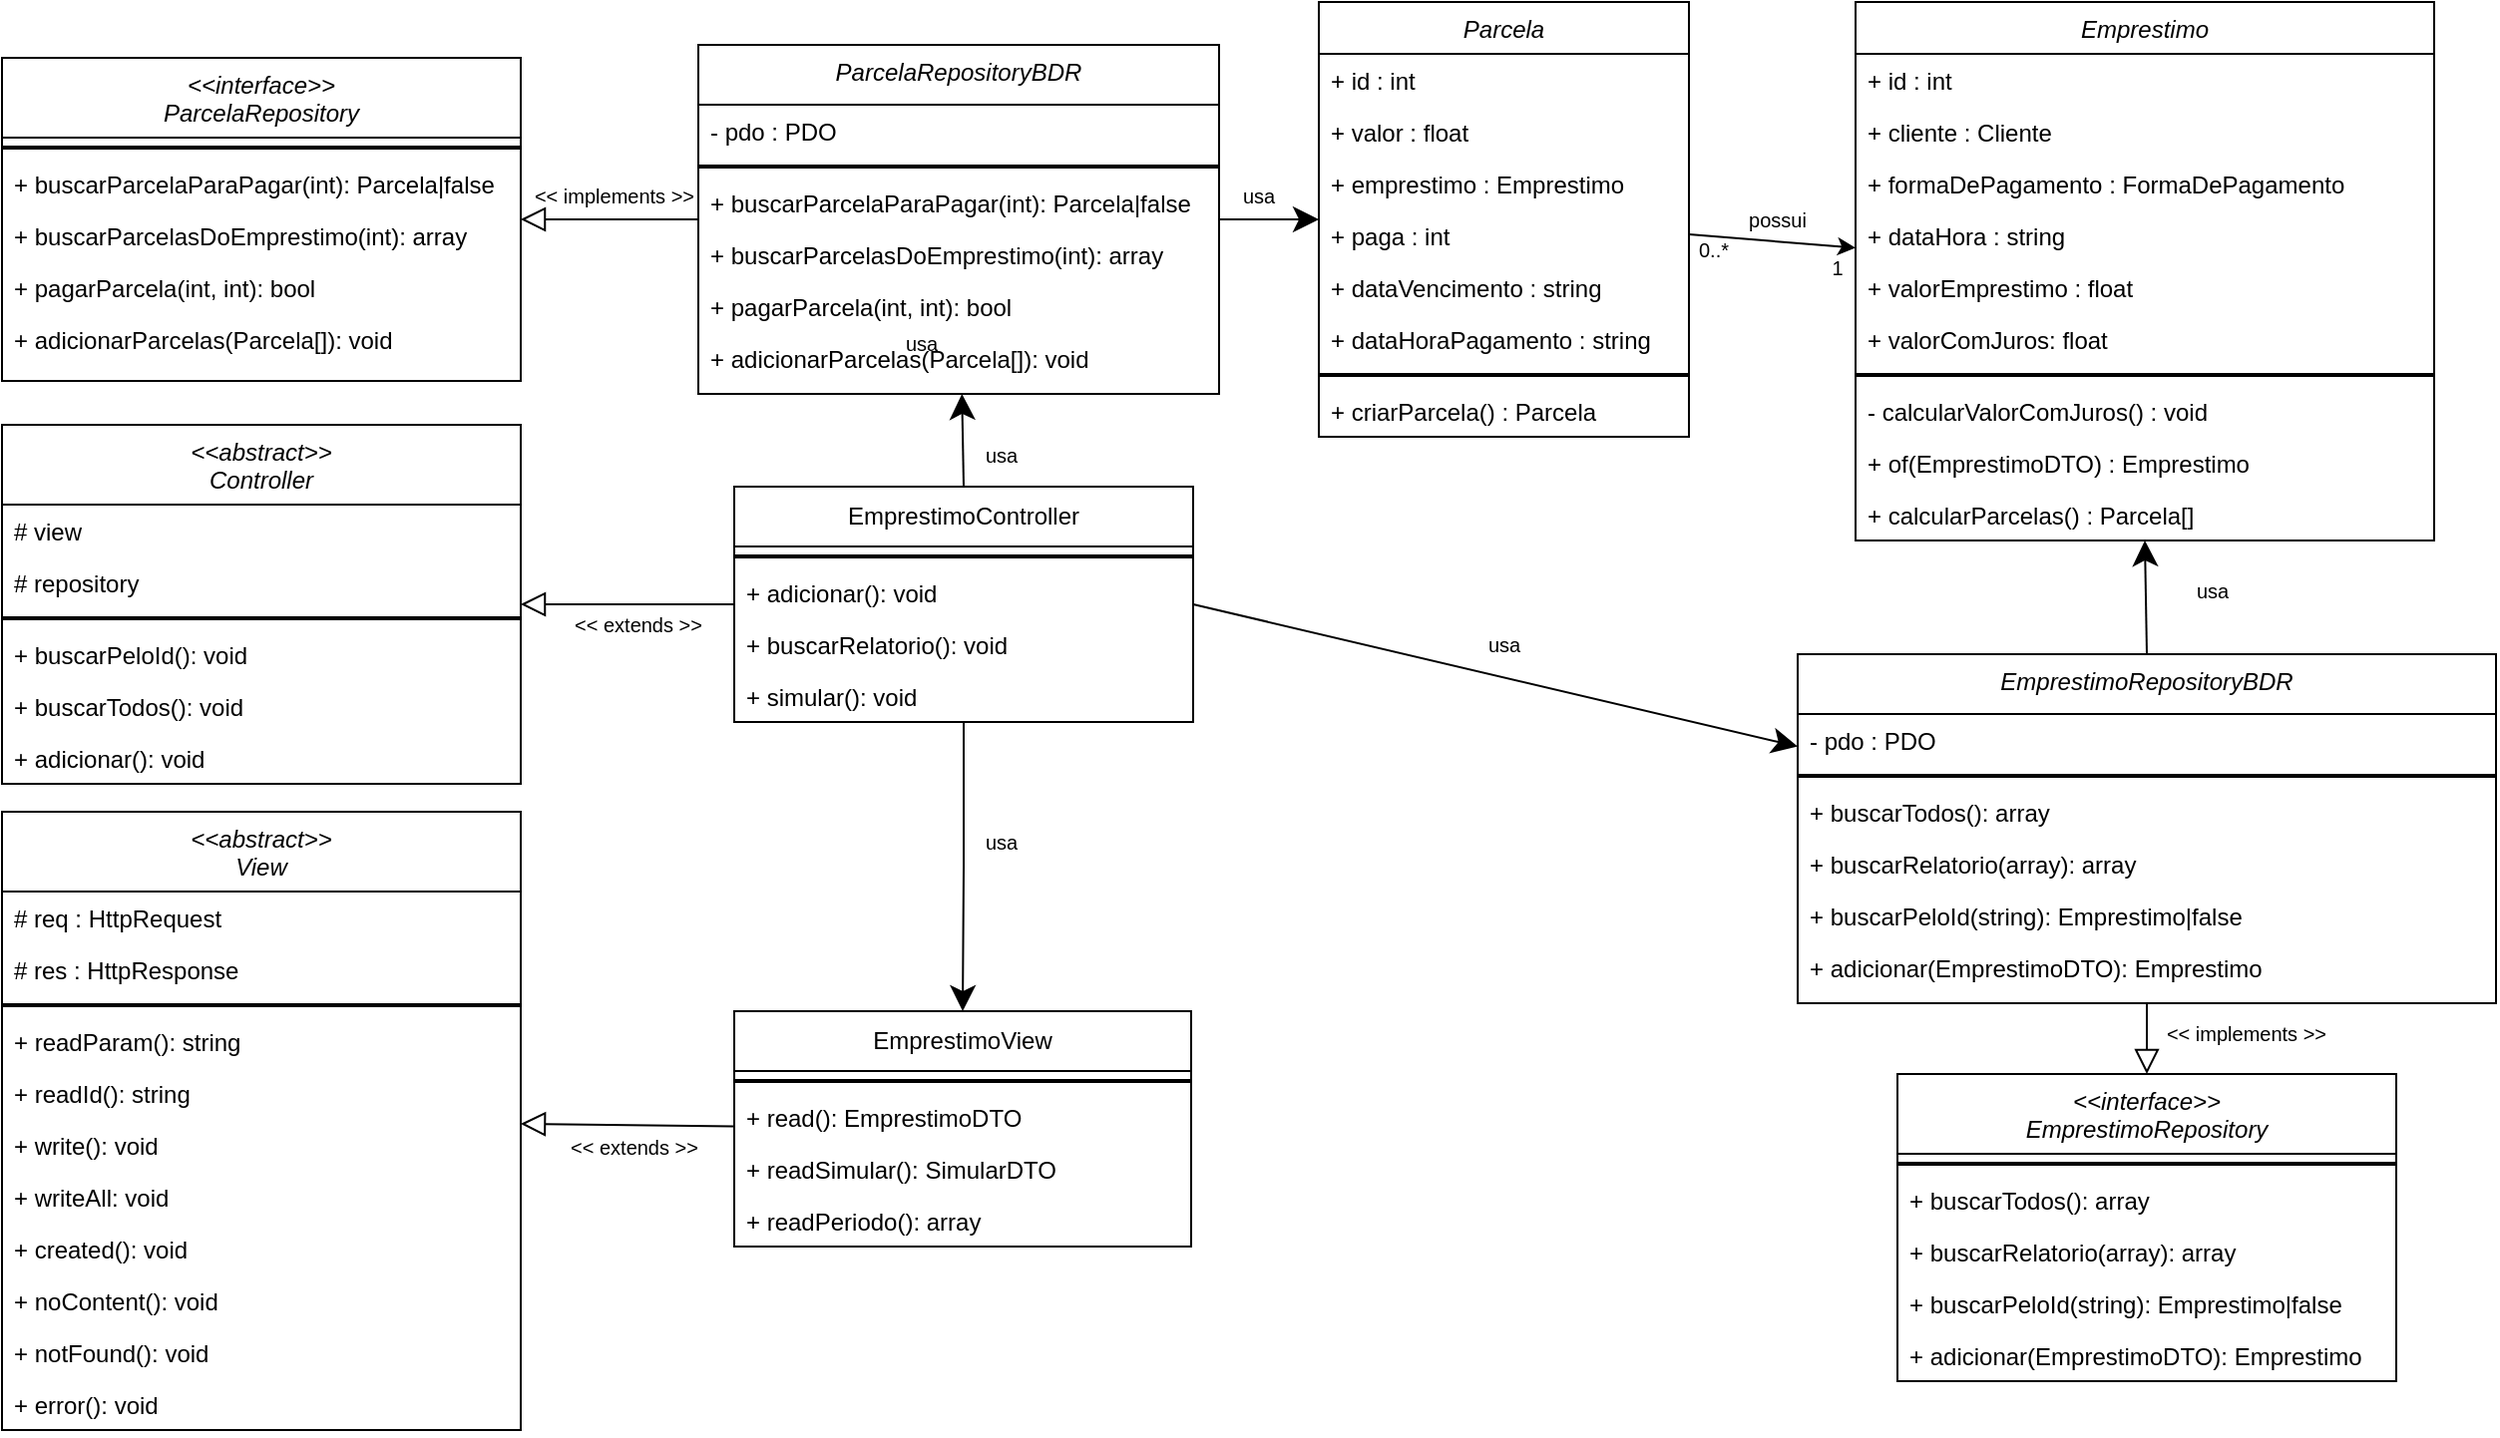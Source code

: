 <mxfile version="24.2.5" type="device">
  <diagram id="C5RBs43oDa-KdzZeNtuy" name="Page-1">
    <mxGraphModel dx="2193" dy="796" grid="1" gridSize="10" guides="1" tooltips="1" connect="1" arrows="1" fold="1" page="1" pageScale="1" pageWidth="827" pageHeight="1169" math="0" shadow="0">
      <root>
        <mxCell id="WIyWlLk6GJQsqaUBKTNV-0" />
        <mxCell id="WIyWlLk6GJQsqaUBKTNV-1" parent="WIyWlLk6GJQsqaUBKTNV-0" />
        <mxCell id="zkfFHV4jXpPFQw0GAbJ--0" value="Emprestimo" style="swimlane;fontStyle=2;align=center;verticalAlign=top;childLayout=stackLayout;horizontal=1;startSize=26;horizontalStack=0;resizeParent=1;resizeLast=0;collapsible=1;marginBottom=0;rounded=0;shadow=0;strokeWidth=1;" parent="WIyWlLk6GJQsqaUBKTNV-1" vertex="1">
          <mxGeometry x="629" y="258" width="290" height="270" as="geometry">
            <mxRectangle x="230" y="140" width="160" height="26" as="alternateBounds" />
          </mxGeometry>
        </mxCell>
        <mxCell id="zkfFHV4jXpPFQw0GAbJ--1" value="+ id : int" style="text;align=left;verticalAlign=top;spacingLeft=4;spacingRight=4;overflow=hidden;rotatable=0;points=[[0,0.5],[1,0.5]];portConstraint=eastwest;" parent="zkfFHV4jXpPFQw0GAbJ--0" vertex="1">
          <mxGeometry y="26" width="290" height="26" as="geometry" />
        </mxCell>
        <mxCell id="zkfFHV4jXpPFQw0GAbJ--2" value="+ cliente : Cliente" style="text;align=left;verticalAlign=top;spacingLeft=4;spacingRight=4;overflow=hidden;rotatable=0;points=[[0,0.5],[1,0.5]];portConstraint=eastwest;rounded=0;shadow=0;html=0;" parent="zkfFHV4jXpPFQw0GAbJ--0" vertex="1">
          <mxGeometry y="52" width="290" height="26" as="geometry" />
        </mxCell>
        <mxCell id="zkfFHV4jXpPFQw0GAbJ--3" value="+ formaDePagamento : FormaDePagamento" style="text;align=left;verticalAlign=top;spacingLeft=4;spacingRight=4;overflow=hidden;rotatable=0;points=[[0,0.5],[1,0.5]];portConstraint=eastwest;rounded=0;shadow=0;html=0;" parent="zkfFHV4jXpPFQw0GAbJ--0" vertex="1">
          <mxGeometry y="78" width="290" height="26" as="geometry" />
        </mxCell>
        <mxCell id="FDm9K9OgZXYlGnzYdE6Z-0" value="+ dataHora : string" style="text;align=left;verticalAlign=top;spacingLeft=4;spacingRight=4;overflow=hidden;rotatable=0;points=[[0,0.5],[1,0.5]];portConstraint=eastwest;" parent="zkfFHV4jXpPFQw0GAbJ--0" vertex="1">
          <mxGeometry y="104" width="290" height="26" as="geometry" />
        </mxCell>
        <mxCell id="zkfFHV4jXpPFQw0GAbJ--5" value="+ valorEmprestimo : float&#xa;" style="text;align=left;verticalAlign=top;spacingLeft=4;spacingRight=4;overflow=hidden;rotatable=0;points=[[0,0.5],[1,0.5]];portConstraint=eastwest;" parent="zkfFHV4jXpPFQw0GAbJ--0" vertex="1">
          <mxGeometry y="130" width="290" height="26" as="geometry" />
        </mxCell>
        <mxCell id="xhmtxkkdUhrxXhgRXGaF-22" value="+ valorComJuros: float&#xa;" style="text;align=left;verticalAlign=top;spacingLeft=4;spacingRight=4;overflow=hidden;rotatable=0;points=[[0,0.5],[1,0.5]];portConstraint=eastwest;" parent="zkfFHV4jXpPFQw0GAbJ--0" vertex="1">
          <mxGeometry y="156" width="290" height="26" as="geometry" />
        </mxCell>
        <mxCell id="zfqGbD3eHQCys-1M-Mq3-1" value="" style="line;strokeWidth=2;html=1;" parent="zkfFHV4jXpPFQw0GAbJ--0" vertex="1">
          <mxGeometry y="182" width="290" height="10" as="geometry" />
        </mxCell>
        <mxCell id="xhmtxkkdUhrxXhgRXGaF-24" value="- calcularValorComJuros() : void" style="text;align=left;verticalAlign=top;spacingLeft=4;spacingRight=4;overflow=hidden;rotatable=0;points=[[0,0.5],[1,0.5]];portConstraint=eastwest;" parent="zkfFHV4jXpPFQw0GAbJ--0" vertex="1">
          <mxGeometry y="192" width="290" height="26" as="geometry" />
        </mxCell>
        <mxCell id="zfqGbD3eHQCys-1M-Mq3-2" value="+ of(EmprestimoDTO) : Emprestimo" style="text;align=left;verticalAlign=top;spacingLeft=4;spacingRight=4;overflow=hidden;rotatable=0;points=[[0,0.5],[1,0.5]];portConstraint=eastwest;" parent="zkfFHV4jXpPFQw0GAbJ--0" vertex="1">
          <mxGeometry y="218" width="290" height="26" as="geometry" />
        </mxCell>
        <mxCell id="xhmtxkkdUhrxXhgRXGaF-23" value="+ calcularParcelas() : Parcela[]" style="text;align=left;verticalAlign=top;spacingLeft=4;spacingRight=4;overflow=hidden;rotatable=0;points=[[0,0.5],[1,0.5]];portConstraint=eastwest;" parent="zkfFHV4jXpPFQw0GAbJ--0" vertex="1">
          <mxGeometry y="244" width="290" height="26" as="geometry" />
        </mxCell>
        <mxCell id="V_WYXQO6eJnQUCukjR7P-0" style="edgeStyle=orthogonalEdgeStyle;rounded=0;orthogonalLoop=1;jettySize=auto;html=1;endArrow=block;endFill=0;endSize=10;" parent="WIyWlLk6GJQsqaUBKTNV-1" source="FDm9K9OgZXYlGnzYdE6Z-1" target="FDm9K9OgZXYlGnzYdE6Z-13" edge="1">
          <mxGeometry relative="1" as="geometry" />
        </mxCell>
        <mxCell id="V_WYXQO6eJnQUCukjR7P-3" style="edgeStyle=orthogonalEdgeStyle;rounded=0;orthogonalLoop=1;jettySize=auto;html=1;endSize=10;" parent="WIyWlLk6GJQsqaUBKTNV-1" source="FDm9K9OgZXYlGnzYdE6Z-1" target="FDm9K9OgZXYlGnzYdE6Z-37" edge="1">
          <mxGeometry relative="1" as="geometry" />
        </mxCell>
        <mxCell id="FDm9K9OgZXYlGnzYdE6Z-1" value="EmprestimoController" style="swimlane;fontStyle=0;childLayout=stackLayout;horizontal=1;startSize=30;horizontalStack=0;resizeParent=1;resizeParentMax=0;resizeLast=0;collapsible=1;marginBottom=0;whiteSpace=wrap;html=1;" parent="WIyWlLk6GJQsqaUBKTNV-1" vertex="1">
          <mxGeometry x="67" y="501" width="230" height="118" as="geometry" />
        </mxCell>
        <mxCell id="FDm9K9OgZXYlGnzYdE6Z-5" value="" style="line;strokeWidth=2;html=1;" parent="FDm9K9OgZXYlGnzYdE6Z-1" vertex="1">
          <mxGeometry y="30" width="230" height="10" as="geometry" />
        </mxCell>
        <mxCell id="xhmtxkkdUhrxXhgRXGaF-9" value="+ adicionar(): void" style="text;align=left;verticalAlign=top;spacingLeft=4;spacingRight=4;overflow=hidden;rotatable=0;points=[[0,0.5],[1,0.5]];portConstraint=eastwest;" parent="FDm9K9OgZXYlGnzYdE6Z-1" vertex="1">
          <mxGeometry y="40" width="230" height="26" as="geometry" />
        </mxCell>
        <mxCell id="xhmtxkkdUhrxXhgRXGaF-10" value="+ buscarRelatorio(): void" style="text;align=left;verticalAlign=top;spacingLeft=4;spacingRight=4;overflow=hidden;rotatable=0;points=[[0,0.5],[1,0.5]];portConstraint=eastwest;" parent="FDm9K9OgZXYlGnzYdE6Z-1" vertex="1">
          <mxGeometry y="66" width="230" height="26" as="geometry" />
        </mxCell>
        <mxCell id="xhmtxkkdUhrxXhgRXGaF-11" value="+ simular(): void" style="text;align=left;verticalAlign=top;spacingLeft=4;spacingRight=4;overflow=hidden;rotatable=0;points=[[0,0.5],[1,0.5]];portConstraint=eastwest;" parent="FDm9K9OgZXYlGnzYdE6Z-1" vertex="1">
          <mxGeometry y="92" width="230" height="26" as="geometry" />
        </mxCell>
        <mxCell id="FDm9K9OgZXYlGnzYdE6Z-13" value="&lt;&lt;abstract&gt;&gt;&#xa;Controller" style="swimlane;fontStyle=2;align=center;verticalAlign=top;childLayout=stackLayout;horizontal=1;startSize=40;horizontalStack=0;resizeParent=1;resizeLast=0;collapsible=1;marginBottom=0;rounded=0;shadow=0;strokeWidth=1;" parent="WIyWlLk6GJQsqaUBKTNV-1" vertex="1">
          <mxGeometry x="-300" y="470" width="260" height="180" as="geometry">
            <mxRectangle x="230" y="140" width="160" height="26" as="alternateBounds" />
          </mxGeometry>
        </mxCell>
        <mxCell id="FDm9K9OgZXYlGnzYdE6Z-14" value="# view" style="text;align=left;verticalAlign=top;spacingLeft=4;spacingRight=4;overflow=hidden;rotatable=0;points=[[0,0.5],[1,0.5]];portConstraint=eastwest;" parent="FDm9K9OgZXYlGnzYdE6Z-13" vertex="1">
          <mxGeometry y="40" width="260" height="26" as="geometry" />
        </mxCell>
        <mxCell id="FDm9K9OgZXYlGnzYdE6Z-15" value="# repository" style="text;align=left;verticalAlign=top;spacingLeft=4;spacingRight=4;overflow=hidden;rotatable=0;points=[[0,0.5],[1,0.5]];portConstraint=eastwest;rounded=0;shadow=0;html=0;" parent="FDm9K9OgZXYlGnzYdE6Z-13" vertex="1">
          <mxGeometry y="66" width="260" height="26" as="geometry" />
        </mxCell>
        <mxCell id="FDm9K9OgZXYlGnzYdE6Z-20" value="" style="line;strokeWidth=2;html=1;" parent="FDm9K9OgZXYlGnzYdE6Z-13" vertex="1">
          <mxGeometry y="92" width="260" height="10" as="geometry" />
        </mxCell>
        <mxCell id="FDm9K9OgZXYlGnzYdE6Z-17" value="+ buscarPeloId(): void" style="text;align=left;verticalAlign=top;spacingLeft=4;spacingRight=4;overflow=hidden;rotatable=0;points=[[0,0.5],[1,0.5]];portConstraint=eastwest;" parent="FDm9K9OgZXYlGnzYdE6Z-13" vertex="1">
          <mxGeometry y="102" width="260" height="26" as="geometry" />
        </mxCell>
        <mxCell id="FDm9K9OgZXYlGnzYdE6Z-18" value="+ buscarTodos(): void" style="text;align=left;verticalAlign=top;spacingLeft=4;spacingRight=4;overflow=hidden;rotatable=0;points=[[0,0.5],[1,0.5]];portConstraint=eastwest;" parent="FDm9K9OgZXYlGnzYdE6Z-13" vertex="1">
          <mxGeometry y="128" width="260" height="26" as="geometry" />
        </mxCell>
        <mxCell id="FDm9K9OgZXYlGnzYdE6Z-21" value="+ adicionar(): void" style="text;align=left;verticalAlign=top;spacingLeft=4;spacingRight=4;overflow=hidden;rotatable=0;points=[[0,0.5],[1,0.5]];portConstraint=eastwest;" parent="FDm9K9OgZXYlGnzYdE6Z-13" vertex="1">
          <mxGeometry y="154" width="260" height="26" as="geometry" />
        </mxCell>
        <mxCell id="FDm9K9OgZXYlGnzYdE6Z-26" value="&lt;&lt;abstract&gt;&gt;&#xa;View" style="swimlane;fontStyle=2;align=center;verticalAlign=top;childLayout=stackLayout;horizontal=1;startSize=40;horizontalStack=0;resizeParent=1;resizeLast=0;collapsible=1;marginBottom=0;rounded=0;shadow=0;strokeWidth=1;" parent="WIyWlLk6GJQsqaUBKTNV-1" vertex="1">
          <mxGeometry x="-300" y="664" width="260" height="310" as="geometry">
            <mxRectangle x="230" y="140" width="160" height="26" as="alternateBounds" />
          </mxGeometry>
        </mxCell>
        <mxCell id="FDm9K9OgZXYlGnzYdE6Z-27" value="# req : HttpRequest" style="text;align=left;verticalAlign=top;spacingLeft=4;spacingRight=4;overflow=hidden;rotatable=0;points=[[0,0.5],[1,0.5]];portConstraint=eastwest;" parent="FDm9K9OgZXYlGnzYdE6Z-26" vertex="1">
          <mxGeometry y="40" width="260" height="26" as="geometry" />
        </mxCell>
        <mxCell id="FDm9K9OgZXYlGnzYdE6Z-28" value="# res : HttpResponse" style="text;align=left;verticalAlign=top;spacingLeft=4;spacingRight=4;overflow=hidden;rotatable=0;points=[[0,0.5],[1,0.5]];portConstraint=eastwest;rounded=0;shadow=0;html=0;" parent="FDm9K9OgZXYlGnzYdE6Z-26" vertex="1">
          <mxGeometry y="66" width="260" height="26" as="geometry" />
        </mxCell>
        <mxCell id="FDm9K9OgZXYlGnzYdE6Z-30" value="" style="line;strokeWidth=2;html=1;" parent="FDm9K9OgZXYlGnzYdE6Z-26" vertex="1">
          <mxGeometry y="92" width="260" height="10" as="geometry" />
        </mxCell>
        <mxCell id="FDm9K9OgZXYlGnzYdE6Z-33" value="+ readParam(): string" style="text;align=left;verticalAlign=top;spacingLeft=4;spacingRight=4;overflow=hidden;rotatable=0;points=[[0,0.5],[1,0.5]];portConstraint=eastwest;" parent="FDm9K9OgZXYlGnzYdE6Z-26" vertex="1">
          <mxGeometry y="102" width="260" height="26" as="geometry" />
        </mxCell>
        <mxCell id="xhmtxkkdUhrxXhgRXGaF-0" value="+ readId(): string" style="text;align=left;verticalAlign=top;spacingLeft=4;spacingRight=4;overflow=hidden;rotatable=0;points=[[0,0.5],[1,0.5]];portConstraint=eastwest;" parent="FDm9K9OgZXYlGnzYdE6Z-26" vertex="1">
          <mxGeometry y="128" width="260" height="26" as="geometry" />
        </mxCell>
        <mxCell id="FDm9K9OgZXYlGnzYdE6Z-31" value="+ write(): void " style="text;align=left;verticalAlign=top;spacingLeft=4;spacingRight=4;overflow=hidden;rotatable=0;points=[[0,0.5],[1,0.5]];portConstraint=eastwest;" parent="FDm9K9OgZXYlGnzYdE6Z-26" vertex="1">
          <mxGeometry y="154" width="260" height="26" as="geometry" />
        </mxCell>
        <mxCell id="FDm9K9OgZXYlGnzYdE6Z-36" value="+ writeAll: void" style="text;align=left;verticalAlign=top;spacingLeft=4;spacingRight=4;overflow=hidden;rotatable=0;points=[[0,0.5],[1,0.5]];portConstraint=eastwest;" parent="FDm9K9OgZXYlGnzYdE6Z-26" vertex="1">
          <mxGeometry y="180" width="260" height="26" as="geometry" />
        </mxCell>
        <mxCell id="FDm9K9OgZXYlGnzYdE6Z-32" value="+ created(): void" style="text;align=left;verticalAlign=top;spacingLeft=4;spacingRight=4;overflow=hidden;rotatable=0;points=[[0,0.5],[1,0.5]];portConstraint=eastwest;" parent="FDm9K9OgZXYlGnzYdE6Z-26" vertex="1">
          <mxGeometry y="206" width="260" height="26" as="geometry" />
        </mxCell>
        <mxCell id="xhmtxkkdUhrxXhgRXGaF-1" value="+ noContent(): void" style="text;align=left;verticalAlign=top;spacingLeft=4;spacingRight=4;overflow=hidden;rotatable=0;points=[[0,0.5],[1,0.5]];portConstraint=eastwest;" parent="FDm9K9OgZXYlGnzYdE6Z-26" vertex="1">
          <mxGeometry y="232" width="260" height="26" as="geometry" />
        </mxCell>
        <mxCell id="FDm9K9OgZXYlGnzYdE6Z-34" value="+ notFound(): void" style="text;align=left;verticalAlign=top;spacingLeft=4;spacingRight=4;overflow=hidden;rotatable=0;points=[[0,0.5],[1,0.5]];portConstraint=eastwest;" parent="FDm9K9OgZXYlGnzYdE6Z-26" vertex="1">
          <mxGeometry y="258" width="260" height="26" as="geometry" />
        </mxCell>
        <mxCell id="FDm9K9OgZXYlGnzYdE6Z-35" value="+ error(): void" style="text;align=left;verticalAlign=top;spacingLeft=4;spacingRight=4;overflow=hidden;rotatable=0;points=[[0,0.5],[1,0.5]];portConstraint=eastwest;" parent="FDm9K9OgZXYlGnzYdE6Z-26" vertex="1">
          <mxGeometry y="284" width="260" height="26" as="geometry" />
        </mxCell>
        <mxCell id="FDm9K9OgZXYlGnzYdE6Z-37" value="EmprestimoView" style="swimlane;fontStyle=0;childLayout=stackLayout;horizontal=1;startSize=30;horizontalStack=0;resizeParent=1;resizeParentMax=0;resizeLast=0;collapsible=1;marginBottom=0;whiteSpace=wrap;html=1;" parent="WIyWlLk6GJQsqaUBKTNV-1" vertex="1">
          <mxGeometry x="67" y="764" width="229" height="118" as="geometry" />
        </mxCell>
        <mxCell id="FDm9K9OgZXYlGnzYdE6Z-38" value="" style="line;strokeWidth=2;html=1;" parent="FDm9K9OgZXYlGnzYdE6Z-37" vertex="1">
          <mxGeometry y="30" width="229" height="10" as="geometry" />
        </mxCell>
        <mxCell id="zfqGbD3eHQCys-1M-Mq3-0" value="+ read(): EmprestimoDTO" style="text;align=left;verticalAlign=top;spacingLeft=4;spacingRight=4;overflow=hidden;rotatable=0;points=[[0,0.5],[1,0.5]];portConstraint=eastwest;" parent="FDm9K9OgZXYlGnzYdE6Z-37" vertex="1">
          <mxGeometry y="40" width="229" height="26" as="geometry" />
        </mxCell>
        <mxCell id="xhmtxkkdUhrxXhgRXGaF-4" value="+ readSimular(): SimularDTO" style="text;align=left;verticalAlign=top;spacingLeft=4;spacingRight=4;overflow=hidden;rotatable=0;points=[[0,0.5],[1,0.5]];portConstraint=eastwest;" parent="FDm9K9OgZXYlGnzYdE6Z-37" vertex="1">
          <mxGeometry y="66" width="229" height="26" as="geometry" />
        </mxCell>
        <mxCell id="xhmtxkkdUhrxXhgRXGaF-6" value="+ readPeriodo(): array" style="text;align=left;verticalAlign=top;spacingLeft=4;spacingRight=4;overflow=hidden;rotatable=0;points=[[0,0.5],[1,0.5]];portConstraint=eastwest;" parent="FDm9K9OgZXYlGnzYdE6Z-37" vertex="1">
          <mxGeometry y="92" width="229" height="26" as="geometry" />
        </mxCell>
        <mxCell id="FDm9K9OgZXYlGnzYdE6Z-40" value="&lt;&lt;interface&gt;&gt;&#xa;EmprestimoRepository" style="swimlane;fontStyle=2;align=center;verticalAlign=top;childLayout=stackLayout;horizontal=1;startSize=40;horizontalStack=0;resizeParent=1;resizeLast=0;collapsible=1;marginBottom=0;rounded=0;shadow=0;strokeWidth=1;" parent="WIyWlLk6GJQsqaUBKTNV-1" vertex="1">
          <mxGeometry x="650" y="795.5" width="250" height="154" as="geometry">
            <mxRectangle x="230" y="140" width="160" height="26" as="alternateBounds" />
          </mxGeometry>
        </mxCell>
        <mxCell id="FDm9K9OgZXYlGnzYdE6Z-43" value="" style="line;strokeWidth=2;html=1;" parent="FDm9K9OgZXYlGnzYdE6Z-40" vertex="1">
          <mxGeometry y="40" width="250" height="10" as="geometry" />
        </mxCell>
        <mxCell id="FDm9K9OgZXYlGnzYdE6Z-44" value="+ buscarTodos(): array" style="text;align=left;verticalAlign=top;spacingLeft=4;spacingRight=4;overflow=hidden;rotatable=0;points=[[0,0.5],[1,0.5]];portConstraint=eastwest;" parent="FDm9K9OgZXYlGnzYdE6Z-40" vertex="1">
          <mxGeometry y="50" width="250" height="26" as="geometry" />
        </mxCell>
        <mxCell id="xhmtxkkdUhrxXhgRXGaF-16" value="+ buscarRelatorio(array): array" style="text;align=left;verticalAlign=top;spacingLeft=4;spacingRight=4;overflow=hidden;rotatable=0;points=[[0,0.5],[1,0.5]];portConstraint=eastwest;" parent="FDm9K9OgZXYlGnzYdE6Z-40" vertex="1">
          <mxGeometry y="76" width="250" height="26" as="geometry" />
        </mxCell>
        <mxCell id="FDm9K9OgZXYlGnzYdE6Z-45" value="+ buscarPeloId(string): Emprestimo|false" style="text;align=left;verticalAlign=top;spacingLeft=4;spacingRight=4;overflow=hidden;rotatable=0;points=[[0,0.5],[1,0.5]];portConstraint=eastwest;" parent="FDm9K9OgZXYlGnzYdE6Z-40" vertex="1">
          <mxGeometry y="102" width="250" height="26" as="geometry" />
        </mxCell>
        <mxCell id="FDm9K9OgZXYlGnzYdE6Z-46" value="+ adicionar(EmprestimoDTO): Emprestimo" style="text;align=left;verticalAlign=top;spacingLeft=4;spacingRight=4;overflow=hidden;rotatable=0;points=[[0,0.5],[1,0.5]];portConstraint=eastwest;" parent="FDm9K9OgZXYlGnzYdE6Z-40" vertex="1">
          <mxGeometry y="128" width="250" height="26" as="geometry" />
        </mxCell>
        <mxCell id="FDm9K9OgZXYlGnzYdE6Z-50" value="EmprestimoRepositoryBDR" style="swimlane;fontStyle=2;align=center;verticalAlign=top;childLayout=stackLayout;horizontal=1;startSize=30;horizontalStack=0;resizeParent=1;resizeLast=0;collapsible=1;marginBottom=0;rounded=0;shadow=0;strokeWidth=1;" parent="WIyWlLk6GJQsqaUBKTNV-1" vertex="1">
          <mxGeometry x="600" y="585" width="350" height="175" as="geometry">
            <mxRectangle x="230" y="140" width="160" height="26" as="alternateBounds" />
          </mxGeometry>
        </mxCell>
        <mxCell id="FDm9K9OgZXYlGnzYdE6Z-51" value="- pdo : PDO" style="text;align=left;verticalAlign=top;spacingLeft=4;spacingRight=4;overflow=hidden;rotatable=0;points=[[0,0.5],[1,0.5]];portConstraint=eastwest;" parent="FDm9K9OgZXYlGnzYdE6Z-50" vertex="1">
          <mxGeometry y="30" width="350" height="26" as="geometry" />
        </mxCell>
        <mxCell id="FDm9K9OgZXYlGnzYdE6Z-54" value="" style="line;strokeWidth=2;html=1;" parent="FDm9K9OgZXYlGnzYdE6Z-50" vertex="1">
          <mxGeometry y="56" width="350" height="10" as="geometry" />
        </mxCell>
        <mxCell id="xhmtxkkdUhrxXhgRXGaF-17" value="+ buscarTodos(): array" style="text;align=left;verticalAlign=top;spacingLeft=4;spacingRight=4;overflow=hidden;rotatable=0;points=[[0,0.5],[1,0.5]];portConstraint=eastwest;" parent="FDm9K9OgZXYlGnzYdE6Z-50" vertex="1">
          <mxGeometry y="66" width="350" height="26" as="geometry" />
        </mxCell>
        <mxCell id="xhmtxkkdUhrxXhgRXGaF-18" value="+ buscarRelatorio(array): array" style="text;align=left;verticalAlign=top;spacingLeft=4;spacingRight=4;overflow=hidden;rotatable=0;points=[[0,0.5],[1,0.5]];portConstraint=eastwest;" parent="FDm9K9OgZXYlGnzYdE6Z-50" vertex="1">
          <mxGeometry y="92" width="350" height="26" as="geometry" />
        </mxCell>
        <mxCell id="xhmtxkkdUhrxXhgRXGaF-19" value="+ buscarPeloId(string): Emprestimo|false" style="text;align=left;verticalAlign=top;spacingLeft=4;spacingRight=4;overflow=hidden;rotatable=0;points=[[0,0.5],[1,0.5]];portConstraint=eastwest;" parent="FDm9K9OgZXYlGnzYdE6Z-50" vertex="1">
          <mxGeometry y="118" width="350" height="26" as="geometry" />
        </mxCell>
        <mxCell id="xhmtxkkdUhrxXhgRXGaF-20" value="+ adicionar(EmprestimoDTO): Emprestimo" style="text;align=left;verticalAlign=top;spacingLeft=4;spacingRight=4;overflow=hidden;rotatable=0;points=[[0,0.5],[1,0.5]];portConstraint=eastwest;" parent="FDm9K9OgZXYlGnzYdE6Z-50" vertex="1">
          <mxGeometry y="144" width="350" height="26" as="geometry" />
        </mxCell>
        <mxCell id="FDm9K9OgZXYlGnzYdE6Z-59" value="" style="endArrow=classic;html=1;rounded=0;endFill=1;startSize=20;sourcePerimeterSpacing=20;endSize=10;exitX=1;exitY=0.5;exitDx=0;exitDy=0;" parent="WIyWlLk6GJQsqaUBKTNV-1" source="FDm9K9OgZXYlGnzYdE6Z-1" target="FDm9K9OgZXYlGnzYdE6Z-50" edge="1">
          <mxGeometry width="50" height="50" relative="1" as="geometry">
            <mxPoint x="338" y="600" as="sourcePoint" />
            <mxPoint x="378" y="540" as="targetPoint" />
            <Array as="points" />
          </mxGeometry>
        </mxCell>
        <mxCell id="FDm9K9OgZXYlGnzYdE6Z-60" value="" style="endArrow=classic;html=1;rounded=0;endFill=1;startSize=20;sourcePerimeterSpacing=20;endSize=10;exitX=0.5;exitY=0;exitDx=0;exitDy=0;entryX=0.5;entryY=1;entryDx=0;entryDy=0;" parent="WIyWlLk6GJQsqaUBKTNV-1" source="FDm9K9OgZXYlGnzYdE6Z-50" target="zkfFHV4jXpPFQw0GAbJ--0" edge="1">
          <mxGeometry width="50" height="50" relative="1" as="geometry">
            <mxPoint x="292" y="320" as="sourcePoint" />
            <mxPoint x="642" y="260" as="targetPoint" />
            <Array as="points" />
          </mxGeometry>
        </mxCell>
        <mxCell id="FDm9K9OgZXYlGnzYdE6Z-62" value="" style="endArrow=block;html=1;rounded=0;endFill=0;startSize=20;sourcePerimeterSpacing=20;endSize=10;exitX=0.5;exitY=1;exitDx=0;exitDy=0;entryX=0.5;entryY=0;entryDx=0;entryDy=0;" parent="WIyWlLk6GJQsqaUBKTNV-1" source="FDm9K9OgZXYlGnzYdE6Z-50" target="FDm9K9OgZXYlGnzYdE6Z-40" edge="1">
          <mxGeometry width="50" height="50" relative="1" as="geometry">
            <mxPoint x="643" y="610" as="sourcePoint" />
            <mxPoint x="598" y="670" as="targetPoint" />
            <Array as="points" />
          </mxGeometry>
        </mxCell>
        <mxCell id="V_WYXQO6eJnQUCukjR7P-1" style="rounded=0;orthogonalLoop=1;jettySize=auto;html=1;endSize=10;endArrow=block;endFill=0;" parent="WIyWlLk6GJQsqaUBKTNV-1" source="FDm9K9OgZXYlGnzYdE6Z-37" target="FDm9K9OgZXYlGnzYdE6Z-26" edge="1">
          <mxGeometry relative="1" as="geometry" />
        </mxCell>
        <mxCell id="xhmtxkkdUhrxXhgRXGaF-2" value="&amp;lt;&amp;lt; implements &amp;gt;&amp;gt;" style="text;html=1;align=center;verticalAlign=middle;whiteSpace=wrap;rounded=0;fillColor=none;fontSize=10;" parent="WIyWlLk6GJQsqaUBKTNV-1" vertex="1">
          <mxGeometry x="770" y="760" width="110" height="30" as="geometry" />
        </mxCell>
        <mxCell id="xhmtxkkdUhrxXhgRXGaF-12" value="&amp;lt;&amp;lt; extends &amp;gt;&amp;gt;" style="text;html=1;align=center;verticalAlign=middle;whiteSpace=wrap;rounded=0;fillColor=none;fontSize=10;" parent="WIyWlLk6GJQsqaUBKTNV-1" vertex="1">
          <mxGeometry x="-38" y="817" width="110" height="30" as="geometry" />
        </mxCell>
        <mxCell id="xhmtxkkdUhrxXhgRXGaF-13" value="&amp;lt;&amp;lt; extends &amp;gt;&amp;gt;" style="text;html=1;align=center;verticalAlign=middle;whiteSpace=wrap;rounded=0;fillColor=none;fontSize=10;" parent="WIyWlLk6GJQsqaUBKTNV-1" vertex="1">
          <mxGeometry x="-36" y="555" width="110" height="30" as="geometry" />
        </mxCell>
        <mxCell id="xhmtxkkdUhrxXhgRXGaF-14" value="usa" style="text;html=1;align=center;verticalAlign=middle;whiteSpace=wrap;rounded=0;fillColor=none;fontSize=10;" parent="WIyWlLk6GJQsqaUBKTNV-1" vertex="1">
          <mxGeometry x="141" y="414" width="40" height="30" as="geometry" />
        </mxCell>
        <mxCell id="xhmtxkkdUhrxXhgRXGaF-15" value="usa" style="text;html=1;align=center;verticalAlign=middle;whiteSpace=wrap;rounded=0;fillColor=none;fontSize=10;" parent="WIyWlLk6GJQsqaUBKTNV-1" vertex="1">
          <mxGeometry x="432.75" y="565" width="40" height="30" as="geometry" />
        </mxCell>
        <mxCell id="xhmtxkkdUhrxXhgRXGaF-21" value="usa" style="text;html=1;align=center;verticalAlign=middle;whiteSpace=wrap;rounded=0;fillColor=none;fontSize=10;" parent="WIyWlLk6GJQsqaUBKTNV-1" vertex="1">
          <mxGeometry x="788" y="538" width="40" height="30" as="geometry" />
        </mxCell>
        <mxCell id="p38PDNGRwSynTFj5Dg-m-15" style="edgeStyle=orthogonalEdgeStyle;rounded=0;orthogonalLoop=1;jettySize=auto;html=1;endArrow=block;endFill=0;endSize=10;" parent="WIyWlLk6GJQsqaUBKTNV-1" source="p38PDNGRwSynTFj5Dg-m-0" target="p38PDNGRwSynTFj5Dg-m-7" edge="1">
          <mxGeometry relative="1" as="geometry" />
        </mxCell>
        <mxCell id="p38PDNGRwSynTFj5Dg-m-31" style="edgeStyle=orthogonalEdgeStyle;rounded=0;orthogonalLoop=1;jettySize=auto;html=1;endSize=10;" parent="WIyWlLk6GJQsqaUBKTNV-1" source="p38PDNGRwSynTFj5Dg-m-0" target="p38PDNGRwSynTFj5Dg-m-20" edge="1">
          <mxGeometry relative="1" as="geometry" />
        </mxCell>
        <mxCell id="p38PDNGRwSynTFj5Dg-m-0" value="ParcelaRepositoryBDR" style="swimlane;fontStyle=2;align=center;verticalAlign=top;childLayout=stackLayout;horizontal=1;startSize=30;horizontalStack=0;resizeParent=1;resizeLast=0;collapsible=1;marginBottom=0;rounded=0;shadow=0;strokeWidth=1;" parent="WIyWlLk6GJQsqaUBKTNV-1" vertex="1">
          <mxGeometry x="49" y="279.5" width="261" height="175" as="geometry">
            <mxRectangle x="230" y="140" width="160" height="26" as="alternateBounds" />
          </mxGeometry>
        </mxCell>
        <mxCell id="p38PDNGRwSynTFj5Dg-m-1" value="- pdo : PDO" style="text;align=left;verticalAlign=top;spacingLeft=4;spacingRight=4;overflow=hidden;rotatable=0;points=[[0,0.5],[1,0.5]];portConstraint=eastwest;" parent="p38PDNGRwSynTFj5Dg-m-0" vertex="1">
          <mxGeometry y="30" width="261" height="26" as="geometry" />
        </mxCell>
        <mxCell id="p38PDNGRwSynTFj5Dg-m-2" value="" style="line;strokeWidth=2;html=1;" parent="p38PDNGRwSynTFj5Dg-m-0" vertex="1">
          <mxGeometry y="56" width="261" height="10" as="geometry" />
        </mxCell>
        <mxCell id="p38PDNGRwSynTFj5Dg-m-3" value="+ buscarParcelaParaPagar(int): Parcela|false" style="text;align=left;verticalAlign=top;spacingLeft=4;spacingRight=4;overflow=hidden;rotatable=0;points=[[0,0.5],[1,0.5]];portConstraint=eastwest;" parent="p38PDNGRwSynTFj5Dg-m-0" vertex="1">
          <mxGeometry y="66" width="261" height="26" as="geometry" />
        </mxCell>
        <mxCell id="p38PDNGRwSynTFj5Dg-m-4" value="+ buscarParcelasDoEmprestimo(int): array" style="text;align=left;verticalAlign=top;spacingLeft=4;spacingRight=4;overflow=hidden;rotatable=0;points=[[0,0.5],[1,0.5]];portConstraint=eastwest;" parent="p38PDNGRwSynTFj5Dg-m-0" vertex="1">
          <mxGeometry y="92" width="261" height="26" as="geometry" />
        </mxCell>
        <mxCell id="p38PDNGRwSynTFj5Dg-m-5" value="+ pagarParcela(int, int): bool" style="text;align=left;verticalAlign=top;spacingLeft=4;spacingRight=4;overflow=hidden;rotatable=0;points=[[0,0.5],[1,0.5]];portConstraint=eastwest;" parent="p38PDNGRwSynTFj5Dg-m-0" vertex="1">
          <mxGeometry y="118" width="261" height="26" as="geometry" />
        </mxCell>
        <mxCell id="p38PDNGRwSynTFj5Dg-m-6" value="+ adicionarParcelas(Parcela[]): void" style="text;align=left;verticalAlign=top;spacingLeft=4;spacingRight=4;overflow=hidden;rotatable=0;points=[[0,0.5],[1,0.5]];portConstraint=eastwest;" parent="p38PDNGRwSynTFj5Dg-m-0" vertex="1">
          <mxGeometry y="144" width="261" height="26" as="geometry" />
        </mxCell>
        <mxCell id="p38PDNGRwSynTFj5Dg-m-7" value="&lt;&lt;interface&gt;&gt;&#xa;ParcelaRepository" style="swimlane;fontStyle=2;align=center;verticalAlign=top;childLayout=stackLayout;horizontal=1;startSize=40;horizontalStack=0;resizeParent=1;resizeLast=0;collapsible=1;marginBottom=0;rounded=0;shadow=0;strokeWidth=1;" parent="WIyWlLk6GJQsqaUBKTNV-1" vertex="1">
          <mxGeometry x="-300" y="286" width="260" height="162" as="geometry">
            <mxRectangle x="230" y="140" width="160" height="26" as="alternateBounds" />
          </mxGeometry>
        </mxCell>
        <mxCell id="p38PDNGRwSynTFj5Dg-m-9" value="" style="line;strokeWidth=2;html=1;" parent="p38PDNGRwSynTFj5Dg-m-7" vertex="1">
          <mxGeometry y="40" width="260" height="10" as="geometry" />
        </mxCell>
        <mxCell id="p38PDNGRwSynTFj5Dg-m-10" value="+ buscarParcelaParaPagar(int): Parcela|false" style="text;align=left;verticalAlign=top;spacingLeft=4;spacingRight=4;overflow=hidden;rotatable=0;points=[[0,0.5],[1,0.5]];portConstraint=eastwest;" parent="p38PDNGRwSynTFj5Dg-m-7" vertex="1">
          <mxGeometry y="50" width="260" height="26" as="geometry" />
        </mxCell>
        <mxCell id="p38PDNGRwSynTFj5Dg-m-11" value="+ buscarParcelasDoEmprestimo(int): array" style="text;align=left;verticalAlign=top;spacingLeft=4;spacingRight=4;overflow=hidden;rotatable=0;points=[[0,0.5],[1,0.5]];portConstraint=eastwest;" parent="p38PDNGRwSynTFj5Dg-m-7" vertex="1">
          <mxGeometry y="76" width="260" height="26" as="geometry" />
        </mxCell>
        <mxCell id="p38PDNGRwSynTFj5Dg-m-12" value="+ pagarParcela(int, int): bool" style="text;align=left;verticalAlign=top;spacingLeft=4;spacingRight=4;overflow=hidden;rotatable=0;points=[[0,0.5],[1,0.5]];portConstraint=eastwest;" parent="p38PDNGRwSynTFj5Dg-m-7" vertex="1">
          <mxGeometry y="102" width="260" height="26" as="geometry" />
        </mxCell>
        <mxCell id="p38PDNGRwSynTFj5Dg-m-13" value="+ adicionarParcelas(Parcela[]): void" style="text;align=left;verticalAlign=top;spacingLeft=4;spacingRight=4;overflow=hidden;rotatable=0;points=[[0,0.5],[1,0.5]];portConstraint=eastwest;" parent="p38PDNGRwSynTFj5Dg-m-7" vertex="1">
          <mxGeometry y="128" width="260" height="26" as="geometry" />
        </mxCell>
        <mxCell id="p38PDNGRwSynTFj5Dg-m-16" value="&amp;lt;&amp;lt; implements &amp;gt;&amp;gt;" style="text;html=1;align=center;verticalAlign=middle;whiteSpace=wrap;rounded=0;fillColor=none;fontSize=10;" parent="WIyWlLk6GJQsqaUBKTNV-1" vertex="1">
          <mxGeometry x="-38" y="340" width="90" height="30" as="geometry" />
        </mxCell>
        <mxCell id="p38PDNGRwSynTFj5Dg-m-17" value="" style="endArrow=classic;html=1;rounded=0;endFill=1;startSize=20;sourcePerimeterSpacing=20;endSize=10;exitX=0.5;exitY=0;exitDx=0;exitDy=0;" parent="WIyWlLk6GJQsqaUBKTNV-1" source="FDm9K9OgZXYlGnzYdE6Z-1" target="p38PDNGRwSynTFj5Dg-m-0" edge="1">
          <mxGeometry width="50" height="50" relative="1" as="geometry">
            <mxPoint x="288" y="570" as="sourcePoint" />
            <mxPoint x="348" y="569" as="targetPoint" />
            <Array as="points" />
          </mxGeometry>
        </mxCell>
        <mxCell id="p38PDNGRwSynTFj5Dg-m-18" value="usa" style="text;html=1;align=center;verticalAlign=middle;whiteSpace=wrap;rounded=0;fillColor=none;fontSize=10;" parent="WIyWlLk6GJQsqaUBKTNV-1" vertex="1">
          <mxGeometry x="181" y="664" width="40" height="30" as="geometry" />
        </mxCell>
        <mxCell id="p38PDNGRwSynTFj5Dg-m-19" value="usa" style="text;html=1;align=center;verticalAlign=middle;whiteSpace=wrap;rounded=0;fillColor=none;fontSize=10;" parent="WIyWlLk6GJQsqaUBKTNV-1" vertex="1">
          <mxGeometry x="181" y="470" width="40" height="30" as="geometry" />
        </mxCell>
        <mxCell id="p38PDNGRwSynTFj5Dg-m-35" style="rounded=0;orthogonalLoop=1;jettySize=auto;html=1;" parent="WIyWlLk6GJQsqaUBKTNV-1" source="p38PDNGRwSynTFj5Dg-m-20" target="zkfFHV4jXpPFQw0GAbJ--0" edge="1">
          <mxGeometry relative="1" as="geometry" />
        </mxCell>
        <mxCell id="p38PDNGRwSynTFj5Dg-m-20" value="Parcela" style="swimlane;fontStyle=2;align=center;verticalAlign=top;childLayout=stackLayout;horizontal=1;startSize=26;horizontalStack=0;resizeParent=1;resizeLast=0;collapsible=1;marginBottom=0;rounded=0;shadow=0;strokeWidth=1;" parent="WIyWlLk6GJQsqaUBKTNV-1" vertex="1">
          <mxGeometry x="360" y="258" width="185.5" height="218" as="geometry">
            <mxRectangle x="230" y="140" width="160" height="26" as="alternateBounds" />
          </mxGeometry>
        </mxCell>
        <mxCell id="p38PDNGRwSynTFj5Dg-m-21" value="+ id : int" style="text;align=left;verticalAlign=top;spacingLeft=4;spacingRight=4;overflow=hidden;rotatable=0;points=[[0,0.5],[1,0.5]];portConstraint=eastwest;" parent="p38PDNGRwSynTFj5Dg-m-20" vertex="1">
          <mxGeometry y="26" width="185.5" height="26" as="geometry" />
        </mxCell>
        <mxCell id="p38PDNGRwSynTFj5Dg-m-22" value="+ valor : float" style="text;align=left;verticalAlign=top;spacingLeft=4;spacingRight=4;overflow=hidden;rotatable=0;points=[[0,0.5],[1,0.5]];portConstraint=eastwest;rounded=0;shadow=0;html=0;" parent="p38PDNGRwSynTFj5Dg-m-20" vertex="1">
          <mxGeometry y="52" width="185.5" height="26" as="geometry" />
        </mxCell>
        <mxCell id="p38PDNGRwSynTFj5Dg-m-23" value="+ emprestimo : Emprestimo" style="text;align=left;verticalAlign=top;spacingLeft=4;spacingRight=4;overflow=hidden;rotatable=0;points=[[0,0.5],[1,0.5]];portConstraint=eastwest;rounded=0;shadow=0;html=0;" parent="p38PDNGRwSynTFj5Dg-m-20" vertex="1">
          <mxGeometry y="78" width="185.5" height="26" as="geometry" />
        </mxCell>
        <mxCell id="p38PDNGRwSynTFj5Dg-m-33" value="+ paga : int" style="text;align=left;verticalAlign=top;spacingLeft=4;spacingRight=4;overflow=hidden;rotatable=0;points=[[0,0.5],[1,0.5]];portConstraint=eastwest;" parent="p38PDNGRwSynTFj5Dg-m-20" vertex="1">
          <mxGeometry y="104" width="185.5" height="26" as="geometry" />
        </mxCell>
        <mxCell id="p38PDNGRwSynTFj5Dg-m-24" value="+ dataVencimento : string" style="text;align=left;verticalAlign=top;spacingLeft=4;spacingRight=4;overflow=hidden;rotatable=0;points=[[0,0.5],[1,0.5]];portConstraint=eastwest;" parent="p38PDNGRwSynTFj5Dg-m-20" vertex="1">
          <mxGeometry y="130" width="185.5" height="26" as="geometry" />
        </mxCell>
        <mxCell id="p38PDNGRwSynTFj5Dg-m-34" value="+ dataHoraPagamento : string" style="text;align=left;verticalAlign=top;spacingLeft=4;spacingRight=4;overflow=hidden;rotatable=0;points=[[0,0.5],[1,0.5]];portConstraint=eastwest;" parent="p38PDNGRwSynTFj5Dg-m-20" vertex="1">
          <mxGeometry y="156" width="185.5" height="26" as="geometry" />
        </mxCell>
        <mxCell id="p38PDNGRwSynTFj5Dg-m-27" value="" style="line;strokeWidth=2;html=1;" parent="p38PDNGRwSynTFj5Dg-m-20" vertex="1">
          <mxGeometry y="182" width="185.5" height="10" as="geometry" />
        </mxCell>
        <mxCell id="p38PDNGRwSynTFj5Dg-m-28" value="+ criarParcela() : Parcela" style="text;align=left;verticalAlign=top;spacingLeft=4;spacingRight=4;overflow=hidden;rotatable=0;points=[[0,0.5],[1,0.5]];portConstraint=eastwest;" parent="p38PDNGRwSynTFj5Dg-m-20" vertex="1">
          <mxGeometry y="192" width="185.5" height="26" as="geometry" />
        </mxCell>
        <mxCell id="p38PDNGRwSynTFj5Dg-m-32" value="usa" style="text;html=1;align=center;verticalAlign=middle;whiteSpace=wrap;rounded=0;fillColor=none;fontSize=10;" parent="WIyWlLk6GJQsqaUBKTNV-1" vertex="1">
          <mxGeometry x="310" y="340" width="40" height="30" as="geometry" />
        </mxCell>
        <mxCell id="p38PDNGRwSynTFj5Dg-m-36" value="possui" style="text;html=1;align=center;verticalAlign=middle;whiteSpace=wrap;rounded=0;fillColor=none;fontSize=10;" parent="WIyWlLk6GJQsqaUBKTNV-1" vertex="1">
          <mxGeometry x="570" y="352" width="40" height="30" as="geometry" />
        </mxCell>
        <mxCell id="p38PDNGRwSynTFj5Dg-m-37" value="0..*" style="text;html=1;align=center;verticalAlign=middle;whiteSpace=wrap;rounded=0;fillColor=none;fontSize=10;" parent="WIyWlLk6GJQsqaUBKTNV-1" vertex="1">
          <mxGeometry x="538" y="367" width="40" height="30" as="geometry" />
        </mxCell>
        <mxCell id="p38PDNGRwSynTFj5Dg-m-38" value="1" style="text;html=1;align=center;verticalAlign=middle;whiteSpace=wrap;rounded=0;fillColor=none;fontSize=10;" parent="WIyWlLk6GJQsqaUBKTNV-1" vertex="1">
          <mxGeometry x="600" y="376" width="40" height="30" as="geometry" />
        </mxCell>
      </root>
    </mxGraphModel>
  </diagram>
</mxfile>
